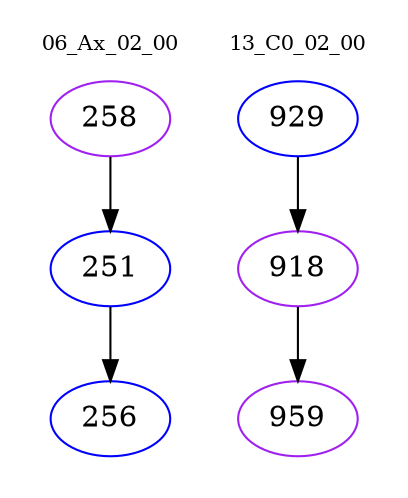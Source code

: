 digraph{
subgraph cluster_0 {
color = white
label = "06_Ax_02_00";
fontsize=10;
T0_258 [label="258", color="purple"]
T0_258 -> T0_251 [color="black"]
T0_251 [label="251", color="blue"]
T0_251 -> T0_256 [color="black"]
T0_256 [label="256", color="blue"]
}
subgraph cluster_1 {
color = white
label = "13_C0_02_00";
fontsize=10;
T1_929 [label="929", color="blue"]
T1_929 -> T1_918 [color="black"]
T1_918 [label="918", color="purple"]
T1_918 -> T1_959 [color="black"]
T1_959 [label="959", color="purple"]
}
}

